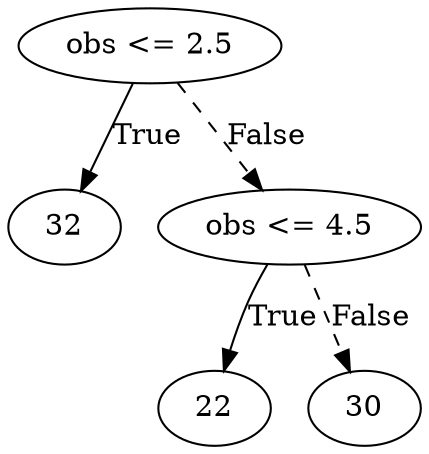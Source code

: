 digraph {
0 [label="obs <= 2.5"];
1 [label="32"];
0 -> 1 [label="True"];
2 [label="obs <= 4.5"];
3 [label="22"];
2 -> 3 [label="True"];
4 [label="30"];
2 -> 4 [style="dashed", label="False"];
0 -> 2 [style="dashed", label="False"];

}